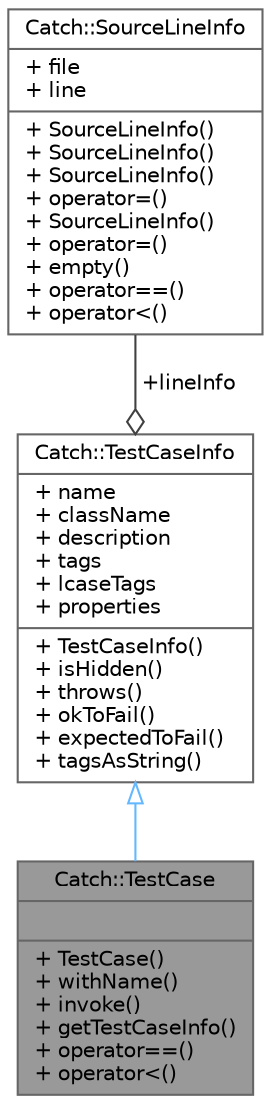 digraph "Catch::TestCase"
{
 // LATEX_PDF_SIZE
  bgcolor="transparent";
  edge [fontname=Helvetica,fontsize=10,labelfontname=Helvetica,labelfontsize=10];
  node [fontname=Helvetica,fontsize=10,shape=box,height=0.2,width=0.4];
  Node1 [shape=record,label="{Catch::TestCase\n||+ TestCase()\l+ withName()\l+ invoke()\l+ getTestCaseInfo()\l+ operator==()\l+ operator\<()\l}",height=0.2,width=0.4,color="gray40", fillcolor="grey60", style="filled", fontcolor="black",tooltip=" "];
  Node2 -> Node1 [dir="back",color="steelblue1",style="solid",arrowtail="onormal"];
  Node2 [shape=record,label="{Catch::TestCaseInfo\n|+ name\l+ className\l+ description\l+ tags\l+ lcaseTags\l+ properties\l|+ TestCaseInfo()\l+ isHidden()\l+ throws()\l+ okToFail()\l+ expectedToFail()\l+ tagsAsString()\l}",height=0.2,width=0.4,color="gray40", fillcolor="white", style="filled",URL="$struct_catch_1_1_test_case_info.html",tooltip=" "];
  Node3 -> Node2 [color="grey25",style="solid",label=" +lineInfo" ,arrowhead="odiamond"];
  Node3 [shape=record,label="{Catch::SourceLineInfo\n|+ file\l+ line\l|+ SourceLineInfo()\l+ SourceLineInfo()\l+ SourceLineInfo()\l+ operator=()\l+ SourceLineInfo()\l+ operator=()\l+ empty()\l+ operator==()\l+ operator\<()\l}",height=0.2,width=0.4,color="gray40", fillcolor="white", style="filled",URL="$struct_catch_1_1_source_line_info.html",tooltip=" "];
}
